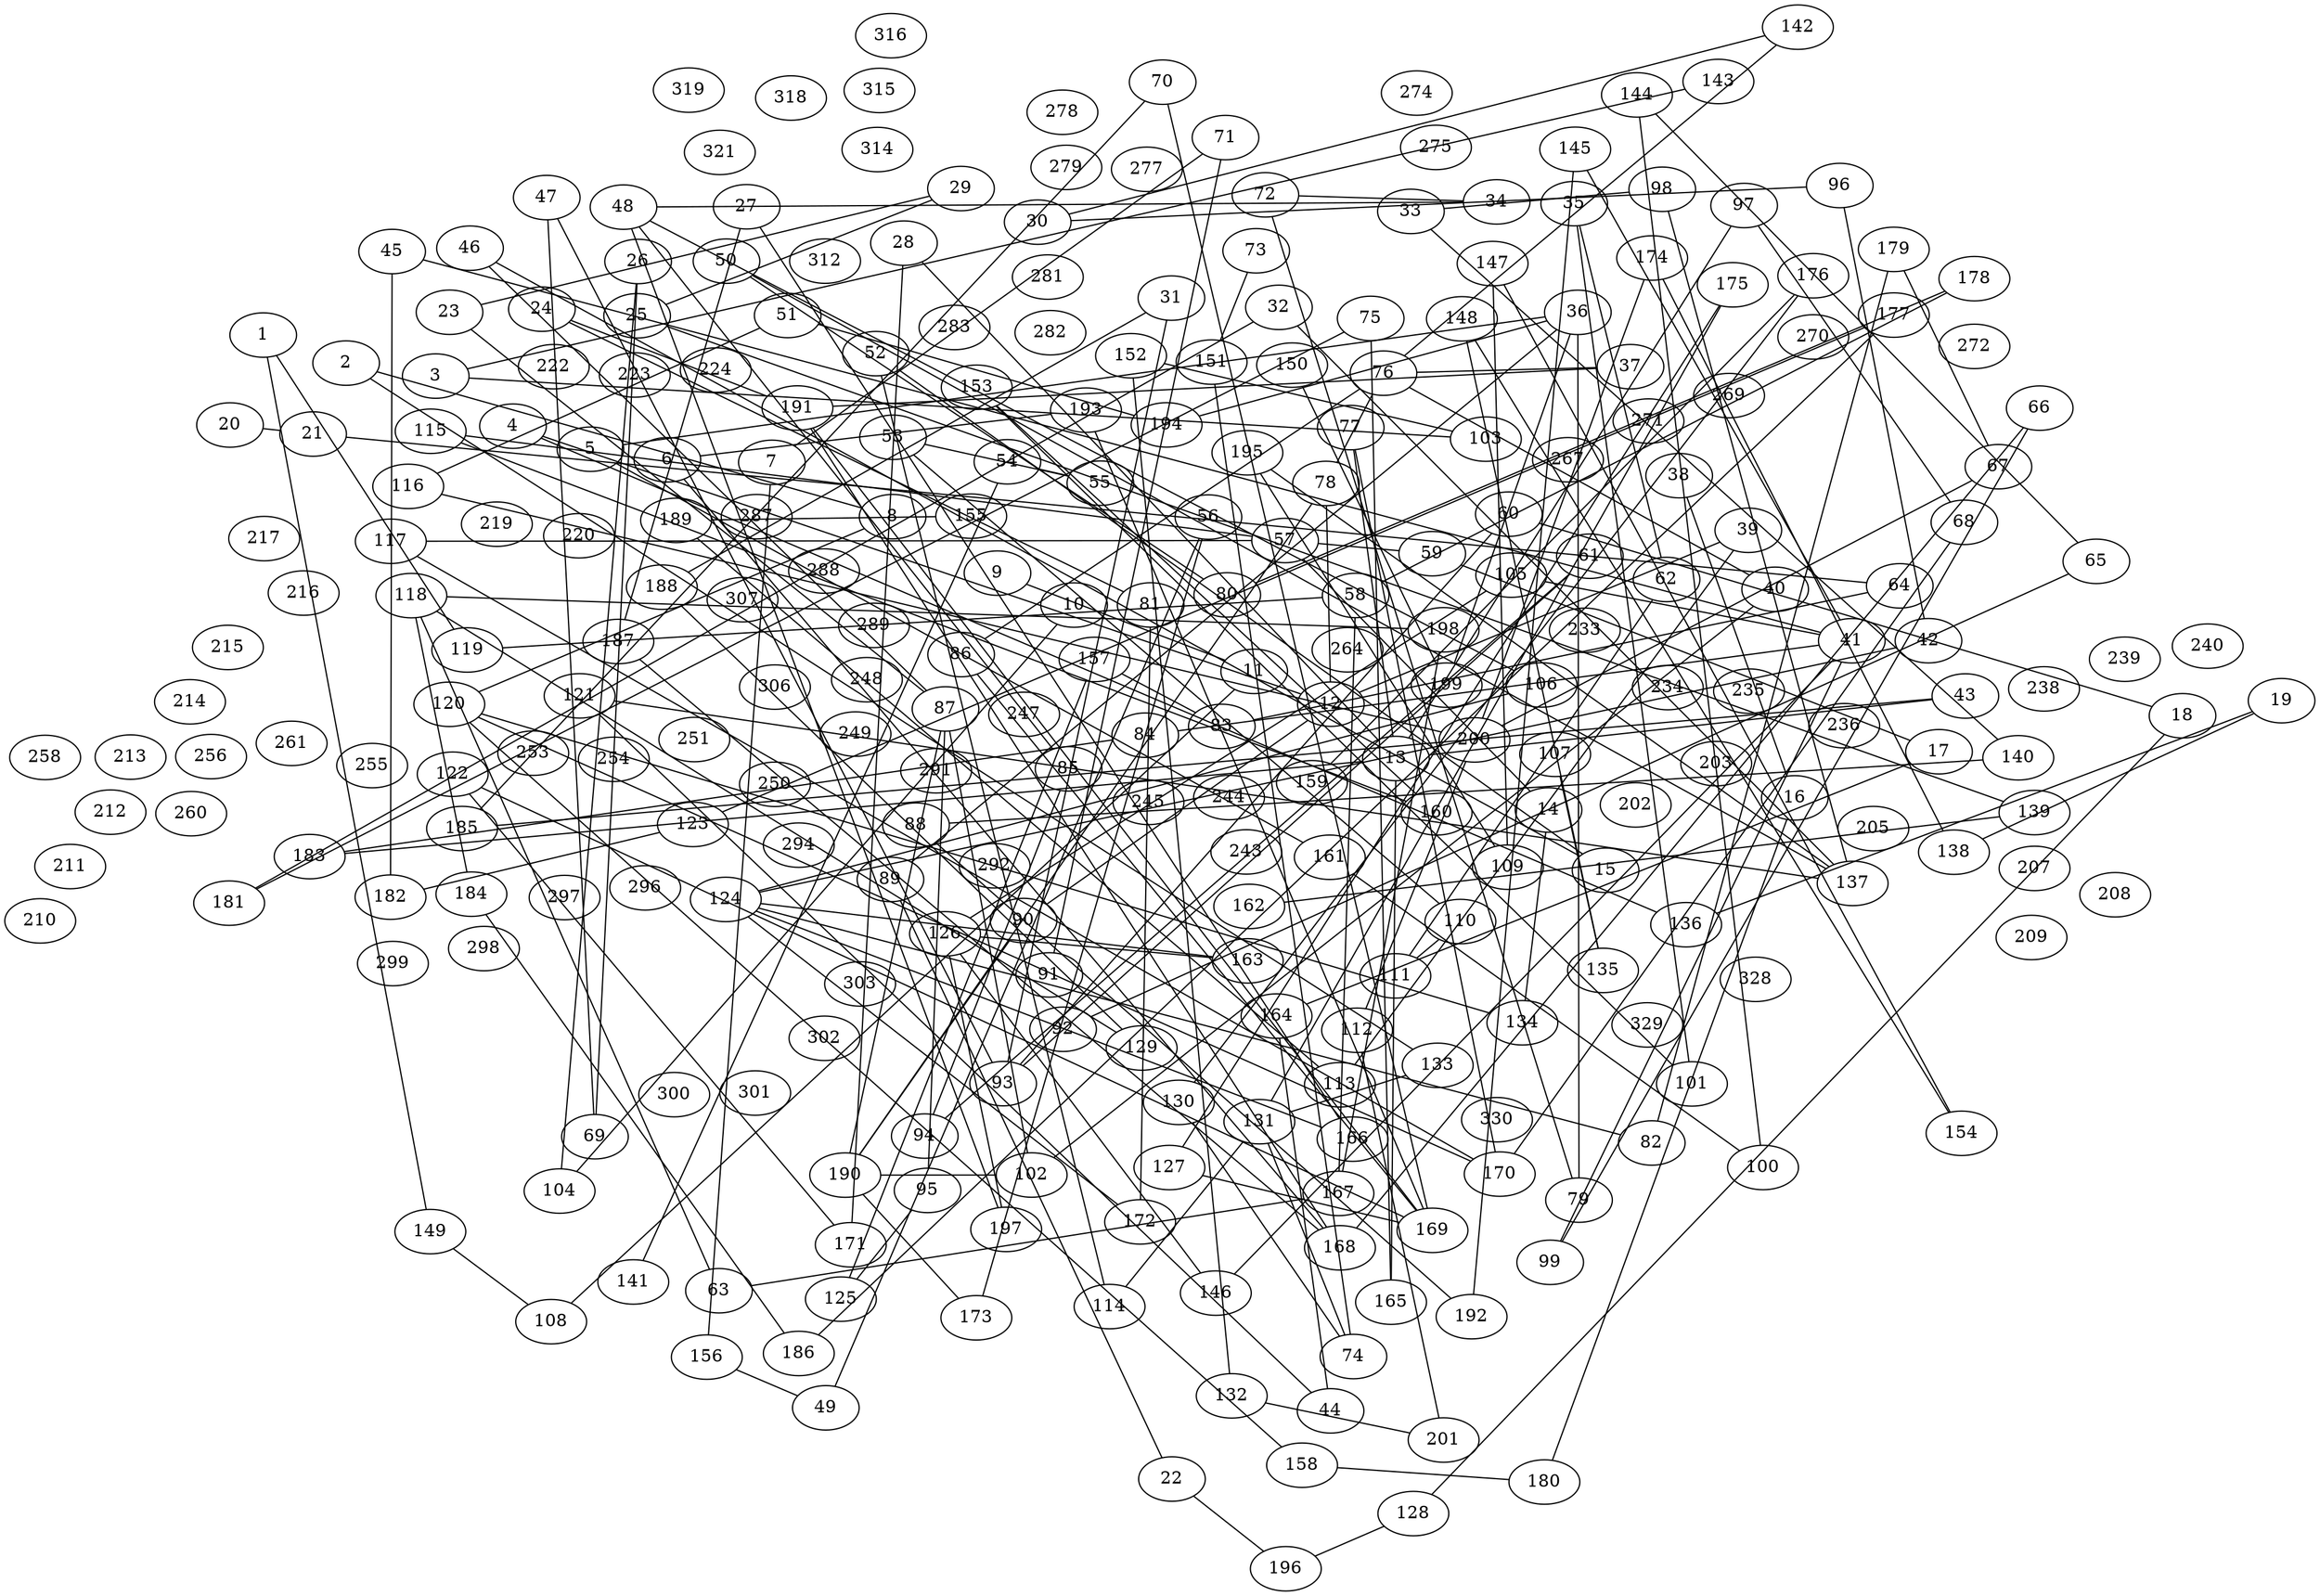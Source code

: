 graph G {
    layout=neato;
    overlap=false;
    "1" [pos="2.28258384736155,48.8781626526965!"];
    "2" [pos="2.28943541854221,48.8756673756517!"];
    "3" [pos="2.29581177523576,48.874994575223!"];
    "4" [pos="2.30075978497892,48.872037763641!"];
    "5" [pos="2.30948819233711,48.8687248870505!"];
    "6" [pos="2.31446450132278,48.8676562912457!"];
    "7" [pos="2.32296144579826,48.8665579920016!"];
    "8" [pos="2.32967809471164,48.8644778383665!"];
    "9" [pos="2.33645436775425,48.862222264626!"];
    "10" [pos="2.34096962328527,48.8608712117595!"];
    "11" [pos="2.34816099123458,48.8569534598372!"];
    "12" [pos="2.3520676701391,48.8573524042377!"];
    "13" [pos="2.36088525627519,48.8551874206563!"];
    "14" [pos="2.36871896103409,48.8520542925495!"];
    "15" [pos="2.3731565937892,48.8456832057876!"];
    "16" [pos="2.38720107040939,48.8472129257497!"];
    "17" [pos="2.39584398872374,48.8480842890258!"];
    "18" [pos="2.4108049967015,48.8470077301404!"];
    "19" [pos="2.44054009540611,48.8443175133653!"];
    "20" [pos="2.27763271754527,48.8713967943003!"];
    "21" [pos="2.28582876591298,48.8699260814626!"];
    "23" [pos="2.29811328861724,48.8782277299144!"];
    "24" [pos="2.30329436242521,48.8792652531651!"];
    "25" [pos="2.3094129673747,48.8805687691788!"];
    "26" [pos="2.31581509264638,48.8810731821276!"];
    "27" [pos="2.32135917382297,48.8823458178481!"];
    "28" [pos="2.32795832801022,48.8836690873247!"];
    "29" [pos="2.33248437543436,48.8837663535292!"];
    "30" [pos="2.33721116470113,48.8820209311193!"];
    "31" [pos="2.34415484033029,48.8828685678959!"];
    "32" [pos="2.3506070793551,48.8837760886089!"];
    "33" [pos="2.3604041692741,48.8843864099048!"];
    "34" [pos="2.36577437055817,48.8843205479219!"];
    "35" [pos="2.37143895998561,48.8830239124814!"];
    "36" [pos="2.37046757479386,48.8776498075734!"];
    "37" [pos="2.37673558655729,48.8722866011648!"];
    "38" [pos="2.38028898292719,48.8691933441843!"];
    "39" [pos="2.3834303882303,48.8663901391973!"];
    "40" [pos="2.38757989125445,48.8624498439893!"];
    "41" [pos="2.39049759674529,48.8580894271876!"];
    "42" [pos="2.39471273375548,48.8562446774892!"];
    "43" [pos="2.3981875566594,48.851648542649!"];
    "45" [pos="2.29211248215884,48.8856523921859!"];
    "46" [pos="2.29768318601258,48.8848443217919!"];
    "47" [pos="2.30467308758443,48.8838463897792!"];
    "48" [pos="2.30948784696001,48.8828400216298!"];
    "50" [pos="2.32218591952051,48.8787531630967!"];
    "51" [pos="2.32548839067261,48.8753813150599!"];
    "52" [pos="2.32765110341878,48.8736667509971!"];
    "53" [pos="2.33104728671124,48.8714374280492!"];
    "54" [pos="2.33631873559549,48.8696590964362!"];
    "55" [pos="2.34066537071104,48.8687567967076!"];
    "56" [pos="2.34755381593779,48.8673466033457!"];
    "57" [pos="2.35205078710284,48.8663817558035!"];
    "58" [pos="2.35650814364354,48.8652996116968!"];
    "59" [pos="2.36156123452636,48.8667566284863!"];
    "60" [pos="2.36330234078045,48.8675123568631!"];
    "61" [pos="2.3747477503599,48.8652523948625!"];
    "62" [pos="2.38050775608986,48.8641177000146!"];
    "64" [pos="2.39853730570457,48.8650325635159!"];
    "65" [pos="2.40875422118954,48.8645393719864!"];
    "66" [pos="2.4070619733808,48.87656859808!"];
    "67" [pos="2.40449818316887,48.8718433712749!"];
    "68" [pos="2.40149679228792,48.8684648860667!"];
    "70" [pos="2.34462409910279,48.8975256303301!"];
    "71" [pos="2.34759605535164,48.8941244426855!"];
    "72" [pos="2.34968154172248,48.8912804388966!"];
    "73" [pos="2.34936580800484,48.8870788765196!"];
    "75" [pos="2.35680878820541,48.8795917064621!"];
    "76" [pos="2.35806459441865,48.8761629935184!"];
    "77" [pos="2.35605174140158,48.8724469166474!"];
    "78" [pos="2.35449161656383,48.8696235816895!"];
    "80" [pos="2.34897619687911,48.8637030110762!"];
    "81" [pos="2.34612732517368,48.8625048393913!"];
    "83" [pos="2.34723223493191,48.8549338481585!"];
    "84" [pos="2.34399179903329,48.8535940766199!"];
    "85" [pos="2.34069229106652,48.8520245535667!"];
    "86" [pos="2.33394781079819,48.8535745628742!"];
    "87" [pos="2.33061195308154,48.8512086266185!"];
    "88" [pos="2.32705481506631,48.8470066506411!"];
    "89" [pos="2.323989185205,48.8438236103062!"];
    "90" [pos="2.3288628540691,48.8420523223441!"];
    "91" [pos="2.33046699371987,48.8391563585773!"];
    "92" [pos="2.33201883521639,48.833948692744!"];
    "93" [pos="2.32988764040842,48.8313375846232!"];
    "94" [pos="2.32709323494845,48.8282010632709!"];
    "95" [pos="2.3254932653821,48.8234163501918!"];
    "96" [pos="2.39212297232815,48.8884592103989!"];
    "97" [pos="2.38665201675988,48.886915952247!"];
    "98" [pos="2.37939098935239,48.8851338471378!"];
    "103" [pos="2.36102390204892,48.8706209253172!"];
    "105" [pos="2.36815584539455,48.8647770975732!"];
    "106" [pos="2.37181363047695,48.8598769369206!"];
    "107" [pos="2.37019466858975,48.8562440537382!"];
    "109" [pos="2.3658846507504,48.8464273245315!"];
    "110" [pos="2.36417731069183,48.8434054085772!"];
    "111" [pos="2.36072185971764,48.8385124457356!"];
    "112" [pos="2.35874195669934,48.835542932801!"];
    "113" [pos="2.35550159148148,48.8309657123443!"];
    "115" [pos="2.29314613724863,48.871489411987!"];
    "116" [pos="2.29003283760744,48.8668483424692!"];
    "117" [pos="2.28749279696644,48.8634876640714!"];
    "118" [pos="2.28583941888146,48.8575150886722!"];
    "119" [pos="2.2894007376346,48.8539253674278!"];
    "120" [pos="2.29366372673104,48.8504116248585!"];
    "121" [pos="2.29852572623663,48.8496308034842!"];
    "122" [pos="2.30294172833761,48.8475431112453!"];
    "123" [pos="2.30952961043039,48.8456476817025!"];
    "124" [pos="2.31291468047394,48.842528386595!"];
    "126" [pos="2.3252865779433,48.84090350075!"];
    "129" [pos="2.33715437092501,48.8329160052708!"];
    "130" [pos="2.3434382366787,48.8311159466681!"];
    "131" [pos="2.35061122592617,48.829860012364!"];
    "133" [pos="2.36280417159351,48.8332352787279!"];
    "134" [pos="2.36808128297274,48.8349630811609!"];
    "135" [pos="2.37276624894817,48.8370742696613!"];
    "136" [pos="2.37946307018526,48.8401760271736!"];
    "137" [pos="2.38959977007981,48.8390365273806!"];
    "138" [pos="2.39614862848937,48.8394340071049!"];
    "139" [pos="2.40086713199526,48.8414273312853!"];
    "140" [pos="2.40127453882237,48.8451032465536!"];
    "142" [pos="2.38586903314334,48.8978026914078!"];
    "143" [pos="2.38229155716463,48.8946726591084!"];
    "144" [pos="2.37693573698238,48.8908857579809!"];
    "145" [pos="2.3736694647432,48.8881572611178!"];
    "147" [pos="2.36442486249368,48.881206210878!"];
    "148" [pos="2.36201793551061,48.8784414547844!"];
    "150" [pos="2.34873975139007,48.8771648483022!"];
    "151" [pos="2.34444630970227,48.8759632841275!"];
    "152" [pos="2.34015055970637,48.8749594050929!"];
    "153" [pos="2.3337385944087,48.8731342048266!"];
    "155" [pos="2.33462360600492,48.8657555264287!"];
    "157" [pos="2.34177674914854,48.8585463383202!"];
    "159" [pos="2.3573766690444,48.8534598594796!"];
    "160" [pos="2.36185316969725,48.8512714074456!"];
    "161" [pos="2.35493167182323,48.8461978906888!"];
    "162" [pos="2.35215486857877,48.8426663846946!"];
    "163" [pos="2.3516265726055,48.8402262475657!"];
    "164" [pos="2.35241680189827,48.8358416213962!"];
    "166" [pos="2.35731843921319,48.8261368608053!"];
    "167" [pos="2.35841294615594,48.8221495051266!"];
    "168" [pos="2.35952973310717,48.8191065956103!"];
    "169" [pos="2.36467859404946,48.8200559281997!"];
    "170" [pos="2.36951125431949,48.8214890346144!"];
    "174" [pos="2.37412487118754,48.8807896620271!"];
    "175" [pos="2.38156984208801,48.8784990874506!"];
    "176" [pos="2.38890095131574,48.8795349903204!"];
    "177" [pos="2.3931393703605,48.8767236610252!"];
    "178" [pos="2.39858077069353,48.8801595797163!"];
    "179" [pos="2.39322847122749,48.8819492139726!"];
    "181" [pos="2.2783626618092,48.8366678938828!"];
    "182" [pos="2.28224195985507,48.8386608627116!"];
    "183" [pos="2.28791843112456,48.841024160045!"];
    "184" [pos="2.29184722036797,48.8426843338484!"];
    "185" [pos="2.29379684219286,48.8446115114202!"];
    "187" [pos="2.30634568382008,48.8549196596389!"];
    "188" [pos="2.31047353593698,48.8577270225864!"];
    "189" [pos="2.31463266044452,48.861092010433!"];
    "191" [pos="2.32581004879328,48.8705446757682!"];
    "193" [pos="2.33859122153854,48.8721358693699!"];
    "194" [pos="2.34320726640509,48.8715047688147!"];
    "195" [pos="2.34848136571839,48.8705712985549!"];
    "198" [pos="2.3667452977427,48.8630698825026!"];
    "199" [pos="2.36726153971727,48.8609681448082!"];
    "200" [pos="2.36809508538599,48.8570873668721!"];
    "202" [pos="2.37614122331859,48.8513377658502!"];
    "203" [pos="2.38402856638311,48.8501105431855!"];
    "205" [pos="2.39040001363536,48.8440050747607!"];
    "207" [pos="2.402366739988,48.8370774300875!"];
    "208" [pos="2.40587391298756,48.8350173731456!"];
    "209" [pos="2.40251187285007,48.8334492219311!"];
    "210" [pos="2.25704619292215,48.8379584046712!"];
    "211" [pos="2.25980084514434,48.8425802753283!"];
    "212" [pos="2.2615119169052,48.844911226615!"];
    "213" [pos="2.26398952533333,48.8479753532281!"];
    "214" [pos="2.26793329164707,48.8524334177774!"];
    "215" [pos="2.26994815793463,48.8555035574475!"];
    "216" [pos="2.27409624466972,48.8580919659505!"];
    "217" [pos="2.27788589795906,48.8639517079318!"];
    "219" [pos="2.29386422568227,48.8647800213093!"];
    "220" [pos="2.30110435239267,48.8646471469577!"];
    "222" [pos="2.31013720568782,48.8721551301294!"];
    "223" [pos="2.31601069312102,48.8734479148472!"];
    "224" [pos="2.3210135978086,48.8745466119868!"];
    "233" [pos="2.37388053821155,48.861416656961!"];
    "234" [pos="2.3800316941488,48.8576624334379!"];
    "235" [pos="2.38478239644889,48.8549394425003!"];
    "236" [pos="2.38910470503224,48.8522140723837!"];
    "238" [pos="2.40117076936841,48.8517624388841!"];
    "239" [pos="2.40603854479805,48.8527310195318!"];
    "240" [pos="2.41071815402749,48.8534826302583!"];
    "243" [pos="2.35132800167318,48.8467000343149!"];
    "244" [pos="2.34828041316949,48.8501954651213!"];
    "245" [pos="2.34489630121208,48.8510268759263!"];
    "247" [pos="2.33514281934647,48.8528437373513!"];
    "248" [pos="2.32685966312174,48.8515653054432!"];
    "249" [pos="2.32135124235473,48.8488945691107!"];
    "250" [pos="2.31652121945652,48.8470098926637!"];
    "251" [pos="2.30713784940338,48.8471672690468!"];
    "253" [pos="2.29501899714355,48.8470380127569!"];
    "254" [pos="2.28562101336672,48.8466045314492!"];
    "255" [pos="2.27800949652736,48.846181105275!"];
    "256" [pos="2.26911138902189,48.8471433605089!"];
    "258" [pos="2.25828074459554,48.847904122681!"];
    "260" [pos="2.26690547594029,48.8450882982306!"];
    "261" [pos="2.27306412637283,48.8470775063978!"];
    "264" [pos="2.35327394859477,48.8611901560022!"];
    "267" [pos="2.3707644347484,48.8700070168905!"];
    "269" [pos="2.38520291556953,48.8738187892325!"];
    "270" [pos="2.3893253789101,48.8752473476934!"];
    "271" [pos="2.3931393703605,48.8767236610252!"];
    "272" [pos="2.39864808996059,48.8755103832327!"];
    "274" [pos="2.35924854231036,48.8974024217225!"];
    "275" [pos="2.35980847808402,48.8905795776193!"];
    "277" [pos="2.34432002938048,48.892492267254!"];
    "278" [pos="2.33858382438319,48.8896818090189!"];
    "279" [pos="2.33839463522091,48.8843927170434!"];
    "281" [pos="2.33757064037967,48.8784165939537!"];
    "282" [pos="2.33787361922264,48.8760350303326!"];
    "283" [pos="2.33304917241824,48.8763365063593!"];
    "287" [pos="2.32057583664755,48.8610719385779!"];
    "288" [pos="2.32307596425154,48.8585319487804!"];
    "289" [pos="2.32569989845241,48.8558846775373!"];
    "291" [pos="2.32778718478739,48.8483328280924!"];
    "292" [pos="2.32869580549871,48.8450777446896!"];
    "294" [pos="2.31755123561703,48.8443176825861!"];
    "296" [pos="2.30798338057685,48.8414117274667!"];
    "297" [pos="2.30107451565455,48.8394379171286!"];
    "298" [pos="2.29639138648092,48.8371350528567!"];
    "299" [pos="2.28774170914233,48.8325195315652!"];
    "300" [pos="2.30533238665747,48.8276134630559!"];
    "301" [pos="2.31386048934431,48.8317503621191!"];
    "302" [pos="2.3183937066147,48.8340786788266!"];
    "303" [pos="2.32235399677881,48.8385260840742!"];
    "306" [pos="2.31428594618056,48.8512915499903!"];
    "307" [pos="2.31511393050966,48.8566249817984!"];
    "312" [pos="2.32685267123976,48.8795349364277!"];
    "314" [pos="2.32571411716613,48.887433655789!"];
    "315" [pos="2.32748325862612,48.8930014410137!"];
    "316" [pos="2.32904834074465,48.8974978363796!"];
    "318" [pos="2.31990481720936,48.8906518702421!"];
    "319" [pos="2.31320835075881,48.8944312870695!"];
    "321" [pos="2.31536814050515,48.888103402695!"];
    "328" [pos="2.38661785021406,48.8333193028951!"];
    "329" [pos="2.3764873711683,48.8299257649806!"];
    "330" [pos="2.36692312153081,48.827123440481!"];
    "1" -- "119";
    "1" -- "149";
    "2" -- "8";
    "2" -- "133";
    "3" -- "103";
    "3" -- "143";
    "4" -- "12";
    "4" -- "136";
    "5" -- "36";
    "5" -- "161";
    "6" -- "168";
    "6" -- "193";
    "7" -- "71";
    "7" -- "156";
    "8" -- "120";
    "9" -- "11";
    "10" -- "104";
    "11" -- "108";
    "12" -- "39";
    "12" -- "78";
    "12" -- "90";
    "13" -- "28";
    "13" -- "43";
    "13" -- "77";
    "13" -- "97";
    "13" -- "165";
    "13" -- "183";
    "14" -- "57";
    "14" -- "134";
    "15" -- "46";
    "15" -- "52";
    "16" -- "38";
    "16" -- "180";
    "17" -- "59";
    "17" -- "164";
    "18" -- "60";
    "18" -- "128";
    "19" -- "136";
    "19" -- "138";
    "20" -- "21";
    "21" -- "64";
    "22" -- "89";
    "22" -- "196";
    "23" -- "29";
    "23" -- "87";
    "24" -- "81";
    "24" -- "191";
    "25" -- "29";
    "25" -- "139";
    "26" -- "69";
    "26" -- "104";
    "27" -- "166";
    "27" -- "187";
    "28" -- "171";
    "30" -- "96";
    "30" -- "142";
    "31" -- "93";
    "31" -- "188";
    "32" -- "137";
    "32" -- "181";
    "33" -- "98";
    "33" -- "140";
    "34" -- "48";
    "34" -- "72";
    "35" -- "62";
    "35" -- "101";
    "36" -- "79";
    "36" -- "89";
    "36" -- "194";
    "36" -- "199";
    "37" -- "76";
    "37" -- "191";
    "39" -- "113";
    "40" -- "76";
    "40" -- "102";
    "41" -- "45";
    "41" -- "84";
    "41" -- "99";
    "41" -- "105";
    "41" -- "145";
    "41" -- "146";
    "42" -- "96";
    "42" -- "124";
    "43" -- "185";
    "44" -- "121";
    "44" -- "164";
    "45" -- "182";
    "46" -- "87";
    "47" -- "69";
    "47" -- "93";
    "48" -- "85";
    "48" -- "106";
    "48" -- "197";
    "49" -- "56";
    "49" -- "156";
    "50" -- "80";
    "50" -- "137";
    "51" -- "116";
    "51" -- "194";
    "52" -- "114";
    "53" -- "55";
    "53" -- "110";
    "54" -- "55";
    "54" -- "141";
    "56" -- "173";
    "57" -- "59";
    "57" -- "115";
    "57" -- "117";
    "58" -- "119";
    "58" -- "167";
    "58" -- "178";
    "60" -- "93";
    "61" -- "93";
    "61" -- "94";
    "62" -- "111";
    "63" -- "118";
    "63" -- "167";
    "64" -- "83";
    "65" -- "92";
    "65" -- "144";
    "66" -- "99";
    "66" -- "168";
    "67" -- "179";
    "67" -- "200";
    "68" -- "97";
    "68" -- "170";
    "70" -- "169";
    "70" -- "185";
    "71" -- "91";
    "72" -- "79";
    "73" -- "151";
    "74" -- "130";
    "74" -- "131";
    "74" -- "151";
    "75" -- "165";
    "75" -- "181";
    "76" -- "78";
    "76" -- "86";
    "76" -- "142";
    "77" -- "170";
    "78" -- "190";
    "80" -- "178";
    "81" -- "172";
    "82" -- "124";
    "82" -- "179";
    "83" -- "157";
    "84" -- "183";
    "85" -- "94";
    "86" -- "169";
    "87" -- "95";
    "87" -- "102";
    "87" -- "190";
    "88" -- "140";
    "88" -- "192";
    "90" -- "190";
    "95" -- "125";
    "98" -- "137";
    "100" -- "144";
    "100" -- "161";
    "101" -- "153";
    "102" -- "190";
    "103" -- "152";
    "105" -- "126";
    "106" -- "124";
    "107" -- "135";
    "108" -- "149";
    "109" -- "147";
    "109" -- "195";
    "110" -- "111";
    "112" -- "200";
    "112" -- "201";
    "113" -- "189";
    "114" -- "131";
    "115" -- "160";
    "116" -- "200";
    "117" -- "170";
    "118" -- "129";
    "118" -- "184";
    "118" -- "198";
    "120" -- "134";
    "120" -- "158";
    "120" -- "170";
    "121" -- "137";
    "122" -- "169";
    "122" -- "171";
    "123" -- "177";
    "123" -- "182";
    "124" -- "163";
    "124" -- "166";
    "124" -- "172";
    "125" -- "157";
    "126" -- "146";
    "126" -- "163";
    "126" -- "197";
    "127" -- "169";
    "127" -- "175";
    "128" -- "196";
    "129" -- "188";
    "130" -- "176";
    "131" -- "133";
    "131" -- "175";
    "132" -- "152";
    "132" -- "201";
    "135" -- "148";
    "137" -- "195";
    "138" -- "174";
    "139" -- "162";
    "145" -- "192";
    "147" -- "154";
    "148" -- "154";
    "150" -- "199";
    "153" -- "160";
    "155" -- "189";
    "158" -- "180";
    "159" -- "176";
    "167" -- "198";
    "168" -- "187";
    "168" -- "191";
    "169" -- "191";
    "169" -- "193";
    "173" -- "190";
    "174" -- "200";
    "177" -- "186";
    "184" -- "186";
}
